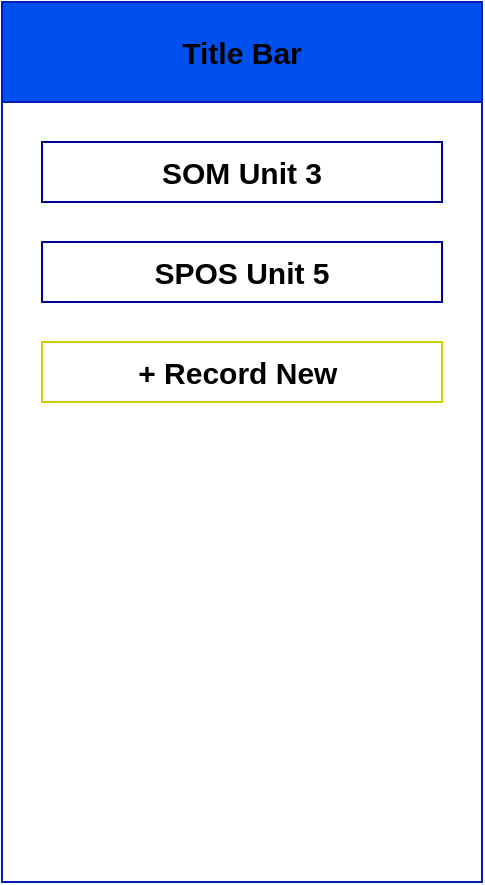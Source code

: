 <mxfile version="13.1.3">
    <diagram id="6hGFLwfOUW9BJ-s0fimq" name="Page-1">
        <mxGraphModel dx="822" dy="577" grid="1" gridSize="10" guides="1" tooltips="1" connect="1" arrows="1" fold="1" page="1" pageScale="1" pageWidth="827" pageHeight="1169" math="0" shadow="0">
            <root>
                <mxCell id="0"/>
                <mxCell id="1" parent="0"/>
                <mxCell id="2" value="" style="rounded=0;whiteSpace=wrap;html=1;fillColor=#FFFFFF;strokeColor=#001DBC;fontColor=#ffffff;" vertex="1" parent="1">
                    <mxGeometry x="280" y="80" width="240" height="440" as="geometry"/>
                </mxCell>
                <mxCell id="3" value="&lt;font style=&quot;font-size: 15px&quot; color=&quot;#000000&quot;&gt;&lt;b&gt;Title Bar&lt;/b&gt;&lt;/font&gt;" style="rounded=0;whiteSpace=wrap;html=1;fillColor=#0050ef;strokeColor=#001DBC;fontColor=#ffffff;" vertex="1" parent="1">
                    <mxGeometry x="280" y="80" width="240" height="50" as="geometry"/>
                </mxCell>
                <mxCell id="4" value="&lt;font style=&quot;font-size: 15px&quot; color=&quot;#000000&quot;&gt;&lt;b&gt;SOM Unit 3&lt;/b&gt;&lt;/font&gt;" style="rounded=0;whiteSpace=wrap;html=1;fillColor=#FFFFFF;strokeColor=#000099;" vertex="1" parent="1">
                    <mxGeometry x="300" y="150" width="200" height="30" as="geometry"/>
                </mxCell>
                <mxCell id="5" value="&lt;font style=&quot;font-size: 15px&quot; color=&quot;#000000&quot;&gt;&lt;b&gt;SPOS Unit 5&lt;/b&gt;&lt;/font&gt;" style="rounded=0;whiteSpace=wrap;html=1;fillColor=#FFFFFF;strokeColor=#000099;" vertex="1" parent="1">
                    <mxGeometry x="300" y="200" width="200" height="30" as="geometry"/>
                </mxCell>
                <mxCell id="6" value="&lt;font style=&quot;font-size: 15px&quot; color=&quot;#000000&quot;&gt;&lt;b&gt;+ Record New&amp;nbsp;&lt;/b&gt;&lt;/font&gt;" style="rounded=0;whiteSpace=wrap;html=1;fillColor=#FFFFFF;strokeColor=#CCCC00;" vertex="1" parent="1">
                    <mxGeometry x="300" y="250" width="200" height="30" as="geometry"/>
                </mxCell>
            </root>
        </mxGraphModel>
    </diagram>
</mxfile>
